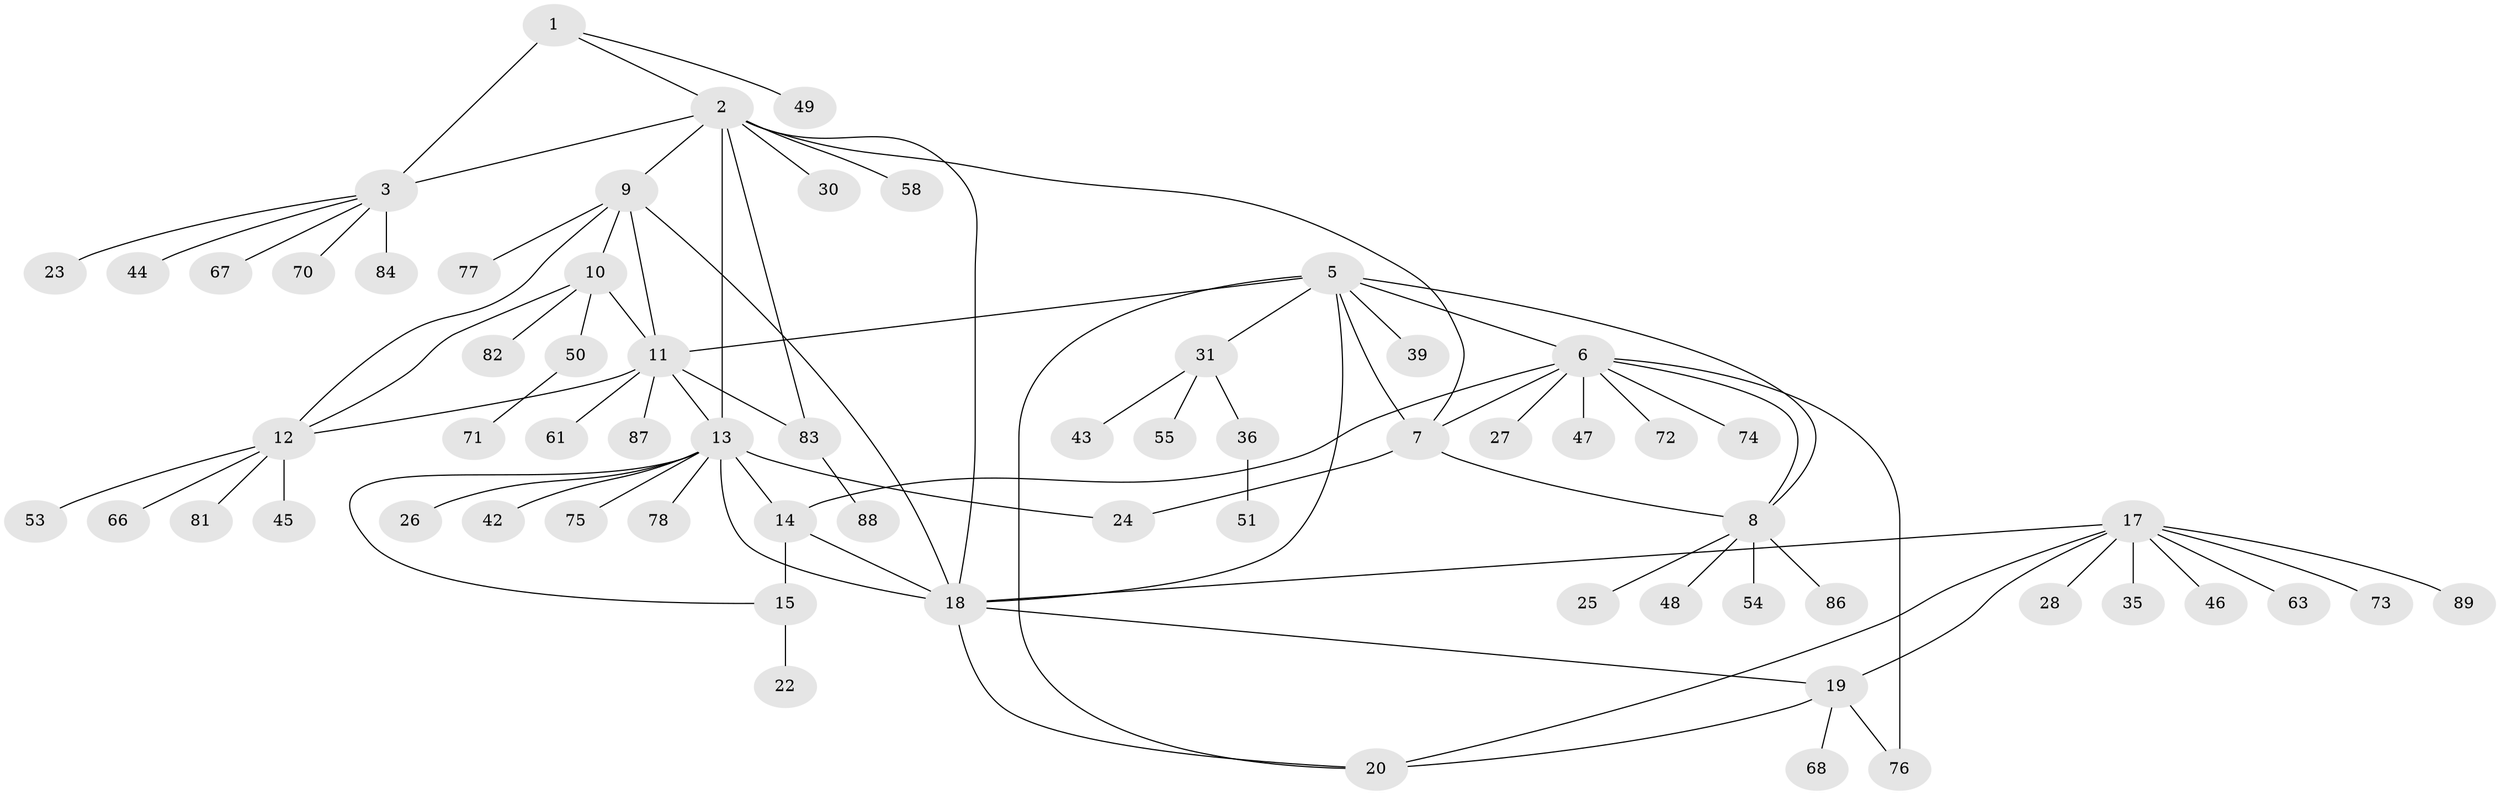// original degree distribution, {5: 0.06593406593406594, 11: 0.01098901098901099, 6: 0.06593406593406594, 8: 0.03296703296703297, 10: 0.01098901098901099, 7: 0.01098901098901099, 12: 0.01098901098901099, 3: 0.04395604395604396, 9: 0.01098901098901099, 1: 0.5824175824175825, 2: 0.15384615384615385}
// Generated by graph-tools (version 1.1) at 2025/42/03/06/25 10:42:15]
// undirected, 66 vertices, 87 edges
graph export_dot {
graph [start="1"]
  node [color=gray90,style=filled];
  1 [super="+85"];
  2 [super="+34"];
  3 [super="+4"];
  5 [super="+69"];
  6 [super="+29"];
  7 [super="+41"];
  8 [super="+52"];
  9 [super="+57"];
  10 [super="+65"];
  11 [super="+56"];
  12 [super="+33"];
  13 [super="+21"];
  14 [super="+16"];
  15 [super="+37"];
  17 [super="+59"];
  18 [super="+62"];
  19 [super="+60"];
  20 [super="+91"];
  22;
  23 [super="+79"];
  24;
  25;
  26;
  27 [super="+38"];
  28 [super="+40"];
  30;
  31 [super="+32"];
  35;
  36;
  39;
  42;
  43;
  44;
  45;
  46;
  47;
  48;
  49;
  50;
  51;
  53;
  54;
  55;
  58 [super="+64"];
  61;
  63;
  66;
  67;
  68 [super="+90"];
  70;
  71;
  72;
  73;
  74;
  75;
  76;
  77 [super="+80"];
  78;
  81;
  82;
  83;
  84;
  86;
  87;
  88;
  89;
  1 -- 2;
  1 -- 3 [weight=2];
  1 -- 49;
  2 -- 3 [weight=2];
  2 -- 7;
  2 -- 9;
  2 -- 13;
  2 -- 18;
  2 -- 30;
  2 -- 58;
  2 -- 83;
  3 -- 67;
  3 -- 70;
  3 -- 84;
  3 -- 23;
  3 -- 44;
  5 -- 6;
  5 -- 7;
  5 -- 8;
  5 -- 11;
  5 -- 18;
  5 -- 31;
  5 -- 39;
  5 -- 20;
  6 -- 7;
  6 -- 8;
  6 -- 27;
  6 -- 47;
  6 -- 72;
  6 -- 74;
  6 -- 76;
  6 -- 14;
  7 -- 8;
  7 -- 24;
  8 -- 25;
  8 -- 48;
  8 -- 54;
  8 -- 86;
  9 -- 10;
  9 -- 11;
  9 -- 12;
  9 -- 18;
  9 -- 77;
  10 -- 11;
  10 -- 12;
  10 -- 50;
  10 -- 82;
  11 -- 12;
  11 -- 13;
  11 -- 61;
  11 -- 83;
  11 -- 87;
  12 -- 45;
  12 -- 53;
  12 -- 81;
  12 -- 66;
  13 -- 14 [weight=2];
  13 -- 15;
  13 -- 24;
  13 -- 26;
  13 -- 42;
  13 -- 75;
  13 -- 78;
  13 -- 18;
  14 -- 15 [weight=2];
  14 -- 18;
  15 -- 22;
  17 -- 18;
  17 -- 19;
  17 -- 20;
  17 -- 28;
  17 -- 35;
  17 -- 46;
  17 -- 63;
  17 -- 73;
  17 -- 89;
  18 -- 19;
  18 -- 20;
  19 -- 20;
  19 -- 68;
  19 -- 76;
  31 -- 36;
  31 -- 43;
  31 -- 55;
  36 -- 51;
  50 -- 71;
  83 -- 88;
}
